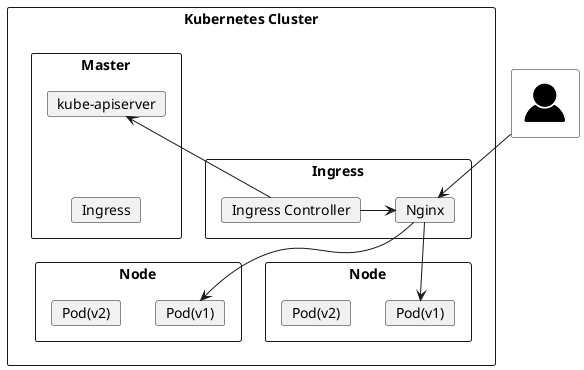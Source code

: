 @startuml

!include <tupadr3/common>
!include <tupadr3/govicons/user>


rectangle "Kubernetes Cluster" {
	rectangle "Master" {
		card "kube-apiserver" as ka
		card "Ingress" as mIngress

		ka -[hidden]-> mIngress
	}

	rectangle "Ingress" {
		card "Ingress Controller" as ic
		card "Nginx" as nginx

		ic -r-> nginx
	}

	rectangle "Node" as node1 {
		card "Pod(v1)" as node1podv1
		card "Pod(v2)" as node1podv2
	}

	rectangle "Node" as node2 {
		card "Pod(v1)" as node2podv1
		card "Pod(v2)" as node2podv2
	}

	ic -u-> ka
	nginx -d-> node1podv1
	nginx -d-> node2podv1
}


GOV_USER(user) #White

user --> nginx


@enduml